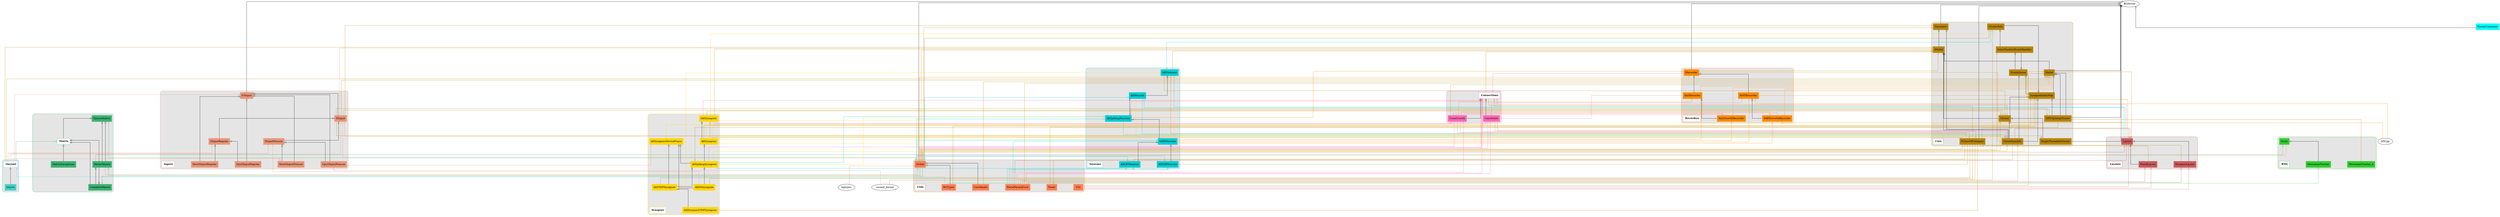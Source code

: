 //BrainGrid Overview
//Written in the Dot language (See Graphviz)

digraph {
	 graph[splines=ortho,compound=true]




	subgraph clusterUtils {
		style = rounded
		bgcolor = grey90
		color = coral
		node [shape = record, color = coral];

		BGTypes[label = BGTypes, style = filled];
		Coordinate[label = Coordinate, style = filled];
		Global[label = Global, style = filled];
		ParseParamError[label = ParseParamError, style = filled];
		Timer[label = Timer, style = filled];
		Util[label = Util, style = filled];
		Utils[label =< <B> Utils</B>>, style = bold, fillcolor = white, style = filled];


		//------LAYOUT FOR SUBGRAPH------


		rankdir = BT; // Rank Direction Bottom to Top
		nodesep = 1.3; // Node Separation
		ranksep = 1.3; // Rank Separation


		//INHERITANCE//



		//COMPOSITION//


		BGTypes -> Global [arrowhead=ediamond];
		Coordinate -> Global [arrowhead=ediamond];
	}//end subgraph Utils


	subgraph paramcontainer {
		style = rounded
		bgcolor = grey90
		color = cyan
		node [shape = record, color = cyan];

		ParamContainer[label = ParamContainer, style = filled];


		//------LAYOUT FOR SUBGRAPH------


		rankdir = BT; // Rank Direction Bottom to Top
		nodesep = 1.3; // Node Separation
		ranksep = 1.3; // Rank Separation


		//INHERITANCE//



		//COMPOSITION//

	}//end subgraph paramcontainer


	subgraph clusterCore {
		style = rounded
		bgcolor = grey90
		color = darkgoldenrod
		node [shape = record, color = darkgoldenrod];

		Cluster[label = Cluster, style = filled];
		ClusterInfo[label = ClusterInfo, style = filled];
		EventQueue[label = EventQueue, style = filled];
		FClassOfCategory[label = FClassOfCategory, style = filled];
		GPUSpikingCluster[label = GPUSpikingCluster, style = filled];
		IModel[label = IModel, style = filled];
		InterClustersEventHandler[label = InterClustersEventHandler, style = filled];
		Model[label = Model, style = filled];
		SimulationInfo[label = SimulationInfo, style = filled];
		Simulator[label = Simulator, style = filled];
		SingleThreadedCluster[label = SingleThreadedCluster, style = filled];
		SynapseIndexMap[label = SynapseIndexMap, style = filled];
		Core[label =< <B> Core</B>>, style = bold, fillcolor = white, style = filled];


		//------LAYOUT FOR SUBGRAPH------


		rankdir = BT; // Rank Direction Bottom to Top
		nodesep = 1.3; // Node Separation
		ranksep = 1.3; // Rank Separation


		//INHERITANCE//


		GPUSpikingCluster -> Model [arrowhead=empty];

		Model -> IModel [arrowhead=empty];

		SingleThreadedCluster -> Cluster [arrowhead=empty];


		//COMPOSITION//


		SimulationInfo -> Cluster [arrowhead=ediamond];

		InterClustersEventHandler -> ClusterInfo [arrowhead=ediamond];

		InterClustersEventHandler -> EventQueue [arrowhead=ediamond];
		SimulationInfo -> EventQueue [arrowhead=ediamond];
		SynapseIndexMap -> EventQueue [arrowhead=ediamond];

		Cluster -> IModel [arrowhead=ediamond];
		SimulationInfo -> IModel [arrowhead=ediamond];

		EventQueue -> InterClustersEventHandler [arrowhead=ediamond];

		GPUSpikingCluster -> Model [arrowhead=ediamond];
		SynapseIndexMap -> Model [arrowhead=ediamond];

		IModel -> Simulator [arrowhead=ediamond];
		SimulationInfo -> Simulator [arrowhead=ediamond];

		Cluster -> SynapseIndexMap [arrowhead=ediamond];
		ClusterInfo -> SynapseIndexMap [arrowhead=ediamond];
		GPUSpikingCluster -> SynapseIndexMap [arrowhead=ediamond];
		SimulationInfo -> SynapseIndexMap [arrowhead=ediamond];
	}//end subgraph Core


	subgraph clusterRecorders {
		style = rounded
		bgcolor = grey90
		color = darkorange
		node [shape = record, color = darkorange];

		Hdf5GrowthRecorder[label = Hdf5GrowthRecorder, style = filled];
		Hdf5Recorder[label = Hdf5Recorder, style = filled];
		IRecorder[label = IRecorder, style = filled];
		XmlGrowthRecorder[label = XmlGrowthRecorder, style = filled];
		XmlRecorder[label = XmlRecorder, style = filled];
		Recorders[label =< <B> Recorders</B>>, style = bold, fillcolor = white, style = filled];


		//------LAYOUT FOR SUBGRAPH------


		rankdir = BT; // Rank Direction Bottom to Top
		nodesep = 1.3; // Node Separation
		ranksep = 1.3; // Rank Separation


		//INHERITANCE//


		Hdf5GrowthRecorder -> Hdf5Recorder [arrowhead=empty];

		Hdf5Recorder -> IRecorder [arrowhead=empty];

		XmlGrowthRecorder -> XmlRecorder [arrowhead=empty];

		XmlRecorder -> IRecorder [arrowhead=empty];


		//COMPOSITION//

	}//end subgraph Recorders


	subgraph clusterInputs {
		style = rounded
		bgcolor = grey90
		color = darksalmon
		node [shape = record, color = darksalmon];

		FSInput[label = FSInput, style = filled];
		GpuSInputPoisson[label = GpuSInputPoisson, style = filled];
		GpuSInputRegular[label = GpuSInputRegular, style = filled];
		HostSInputPoisson[label = HostSInputPoisson, style = filled];
		HostSInputRegular[label = HostSInputRegular, style = filled];
		ISInput[label = ISInput, style = filled];
		SInputPoisson[label = SInputPoisson, style = filled];
		SInputRegular[label = SInputRegular, style = filled];
		Inputs[label =< <B> Inputs</B>>, style = bold, fillcolor = white, style = filled];


		//------LAYOUT FOR SUBGRAPH------


		rankdir = BT; // Rank Direction Bottom to Top
		nodesep = 1.3; // Node Separation
		ranksep = 1.3; // Rank Separation


		//INHERITANCE//


		GpuSInputPoisson -> SInputPoisson [arrowhead=empty];

		GpuSInputRegular -> SInputRegular [arrowhead=empty];

		HostSInputPoisson -> SInputPoisson [arrowhead=empty];

		HostSInputRegular -> SInputRegular [arrowhead=empty];

		SInputPoisson -> ISInput [arrowhead=empty];

		SInputRegular -> ISInput [arrowhead=empty];


		//COMPOSITION//


		GpuSInputPoisson -> FSInput [arrowhead=ediamond];
		GpuSInputRegular -> FSInput [arrowhead=ediamond];
		HostSInputPoisson -> FSInput [arrowhead=ediamond];
		HostSInputRegular -> FSInput [arrowhead=ediamond];
		ISInput -> FSInput [arrowhead=ediamond];
	}//end subgraph Inputs


	subgraph clusterNeurons {
		style = rounded
		bgcolor = grey90
		color = darkturquoise
		node [shape = record, color = darkturquoise];

		AllIFNeurons[label = AllIFNeurons, style = filled];
		AllIZHNeurons[label = AllIZHNeurons, style = filled];
		AllLIFNeurons[label = AllLIFNeurons, style = filled];
		AllNeurons[label = AllNeurons, style = filled];
		AllSpikingNeurons[label = AllSpikingNeurons, style = filled];
		IAllNeurons[label = IAllNeurons, style = filled];
		Neurons[label =< <B> Neurons</B>>, style = bold, fillcolor = white, style = filled];


		//------LAYOUT FOR SUBGRAPH------


		rankdir = BT; // Rank Direction Bottom to Top
		nodesep = 1.3; // Node Separation
		ranksep = 1.3; // Rank Separation


		//INHERITANCE//


		AllIFNeurons -> AllSpikingNeurons [arrowhead=empty];

		AllIZHNeurons -> AllIFNeurons [arrowhead=empty];

		AllLIFNeurons -> AllIFNeurons [arrowhead=empty];

		AllNeurons -> IAllNeurons [arrowhead=empty];

		AllSpikingNeurons -> AllNeurons [arrowhead=empty];


		//COMPOSITION//

	}//end subgraph Neurons


	subgraph clusterSynapses {
		style = rounded
		bgcolor = grey90
		color = gold
		node [shape = record, color = gold];

		AllDSSynapses[label = AllDSSynapses, style = filled];
		AllDynamicSTDPSynapses[label = AllDynamicSTDPSynapses, style = filled];
		AllSTDPSynapses[label = AllSTDPSynapses, style = filled];
		AllSpikingSynapses[label = AllSpikingSynapses, style = filled];
		AllSynapses[label = AllSynapses, style = filled];
		AllSynapsesDeviceFuncs[label = AllSynapsesDeviceFuncs, style = filled];
		IAllSynapses[label = IAllSynapses, style = filled];
		Synapses[label =< <B> Synapses</B>>, style = bold, fillcolor = white, style = filled];


		//------LAYOUT FOR SUBGRAPH------


		rankdir = BT; // Rank Direction Bottom to Top
		nodesep = 1.3; // Node Separation
		ranksep = 1.3; // Rank Separation


		//INHERITANCE//


		AllDSSynapses -> AllSpikingSynapses [arrowhead=empty];

		AllDynamicSTDPSynapses -> AllSTDPSynapses [arrowhead=empty];

		AllSTDPSynapses -> AllSpikingSynapses [arrowhead=empty];

		AllSpikingSynapses -> AllSynapses [arrowhead=empty];

		AllSynapses -> IAllSynapses [arrowhead=empty];


		//COMPOSITION//


		AllDSSynapses -> AllSynapsesDeviceFuncs [arrowhead=ediamond];
		AllSTDPSynapses -> AllSynapsesDeviceFuncs [arrowhead=ediamond];
		AllSpikingSynapses -> AllSynapsesDeviceFuncs [arrowhead=ediamond];
	}//end subgraph Synapses


	subgraph clusterConnections {
		style = rounded
		bgcolor = grey90
		color = hotpink
		node [shape = record, color = hotpink];

		ConnGrowth[label = ConnGrowth, style = filled];
		ConnStatic[label = ConnStatic, style = filled];
		Connections[label = Connections, style = filled];
		Connections[label =< <B> Connections</B>>, style = bold, fillcolor = white, style = filled];


		//------LAYOUT FOR SUBGRAPH------


		rankdir = BT; // Rank Direction Bottom to Top
		nodesep = 1.3; // Node Separation
		ranksep = 1.3; // Rank Separation


		//INHERITANCE//


		ConnGrowth -> Connections [arrowhead=empty];

		ConnStatic -> Connections [arrowhead=empty];


		//COMPOSITION//

	}//end subgraph Connections


	subgraph clusterLayouts {
		style = rounded
		bgcolor = grey90
		color = indianred
		node [shape = record, color = indianred];

		DynamicLayout[label = DynamicLayout, style = filled];
		FixedLayout[label = FixedLayout, style = filled];
		Layout[label = Layout, style = filled];
		Layouts[label =< <B> Layouts</B>>, style = bold, fillcolor = white, style = filled];


		//------LAYOUT FOR SUBGRAPH------


		rankdir = BT; // Rank Direction Bottom to Top
		nodesep = 1.3; // Node Separation
		ranksep = 1.3; // Rank Separation


		//INHERITANCE//


		DynamicLayout -> Layout [arrowhead=empty];

		FixedLayout -> Layout [arrowhead=empty];


		//COMPOSITION//

	}//end subgraph Layouts


	subgraph clusterRNG {
		style = rounded
		bgcolor = grey90
		color = limegreen
		node [shape = record, color = limegreen];

		MersenneTwister[label = MersenneTwister, style = filled];
		MersenneTwister_d[label = MersenneTwister_d, style = filled];
		Norm[label = Norm, style = filled];
		RNG[label =< <B> RNG</B>>, style = bold, fillcolor = white, style = filled];


		//------LAYOUT FOR SUBGRAPH------


		rankdir = BT; // Rank Direction Bottom to Top
		nodesep = 1.3; // Node Separation
		ranksep = 1.3; // Rank Separation


		//INHERITANCE//



		//COMPOSITION//


		MersenneTwister -> Norm [arrowhead=ediamond];
	}//end subgraph RNG


	subgraph clusterMatrix {
		style = rounded
		bgcolor = grey90
		color = mediumseagreen
		node [shape = record, color = mediumseagreen];

		CompleteMatrix[label = CompleteMatrix, style = filled];
		Matrix[label = Matrix, style = filled];
		MatrixExceptions[label = MatrixExceptions, style = filled];
		SparseMatrix[label = SparseMatrix, style = filled];
		VectorMatrix[label = VectorMatrix, style = filled];
		Matrix[label =< <B> Matrix</B>>, style = bold, fillcolor = white, style = filled];


		//------LAYOUT FOR SUBGRAPH------


		rankdir = BT; // Rank Direction Bottom to Top
		nodesep = 1.3; // Node Separation
		ranksep = 1.3; // Rank Separation


		//INHERITANCE//


		CompleteMatrix -> Matrix [arrowhead=empty];
		CompleteMatrix -> VectorMatrix [arrowhead=empty];

		VectorMatrix -> CompleteMatrix [arrowhead=empty];
		VectorMatrix -> Matrix [arrowhead=empty];
		VectorMatrix -> SparseMatrix [arrowhead=empty];


		//COMPOSITION//


		MatrixExceptions -> Matrix [arrowhead=ediamond];

		Matrix -> SparseMatrix [arrowhead=ediamond];
		VectorMatrix -> SparseMatrix [arrowhead=ediamond];
	}//end subgraph Matrix


	subgraph clustertinyxml {
		style = rounded
		bgcolor = grey90
		color = mediumturquoise
		node [shape = record, color = mediumturquoise];

		tinystr[label = tinystr, style = filled];
		tinyxml[label = tinyxml, style = filled];
		tinyxml[label =< <B> tinyxml</B>>, style = bold, fillcolor = white, style = filled];


		//------LAYOUT FOR SUBGRAPH------


		rankdir = BT; // Rank Direction Bottom to Top
		nodesep = 1.3; // Node Separation
		ranksep = 1.3; // Rank Separation


		//INHERITANCE//



		//COMPOSITION//


		tinystr -> tinyxml [arrowhead=ediamond];
	}//end subgraph tinyxml
//-------LAYOUT OF RELATIONSHIPS BETWEEN SUBGRAPHS------//
rankdir = BT; // Rank Direction Top to Bottom
nodesep = 1.3; // Node Separation
ranksep = 1.3; // Rank Separation


edge [color=darkgoldenrod];
SimulationInfo -> Timer [arrowhead=empty];

edge [color=mediumseagreen];
VectorMatrix -> Norm [arrowhead=empty];

edge [color=darkturquoise];
AllSpikingNeurons -> SimulationInfo [arrowhead=empty];

edge [color=gold];
AllSpikingSynapses -> EventQueue [arrowhead=empty];

edge [color=darkgoldenrod];
GPUSpikingCluster -> AllSpikingNeurons [arrowhead=empty];
GPUSpikingCluster -> AllSpikingSynapses [arrowhead=empty];
Model -> Layout [arrowhead=empty];

edge [color=hotpink];
ConnGrowth -> SimulationInfo [arrowhead=empty];

edge [color=darkorange];
Hdf5Recorder -> Model [arrowhead=empty];
XmlRecorder -> Model [arrowhead=empty];

edge [color=gold];
AllSynapses -> AllNeurons [arrowhead=empty];
AllSynapses -> SynapseIndexMap [arrowhead=empty];
AllSynapses -> SimulationInfo [arrowhead=empty];

edge [color=darkturquoise];
AllNeurons -> SimulationInfo [arrowhead=empty];

edge [color=hotpink];
ConnStatic -> SimulationInfo [arrowhead=empty];

edge [color=gold];
AllSTDPSynapses -> IAllNeurons [arrowhead=empty];

edge [color=darkgoldenrod];
FClassOfCategory -> IAllNeurons [arrowhead=empty];
FClassOfCategory -> IAllSynapses [arrowhead=empty];
FClassOfCategory -> Connections [arrowhead=empty];
FClassOfCategory -> Layout [arrowhead=empty];

edge [color=black];
Global -> BGDriver [arrowhead=ediamond];
ParamContainer -> BGDriver [arrowhead=ediamond];
Model -> BGDriver [arrowhead=ediamond];
FClassOfCategory -> BGDriver [arrowhead=ediamond];
IRecorder -> BGDriver [arrowhead=ediamond];
FSInput -> BGDriver [arrowhead=ediamond];
Simulator -> BGDriver [arrowhead=ediamond];
GPUSpikingCluster -> BGDriver [arrowhead=ediamond];
SingleThreadedCluster -> BGDriver [arrowhead=ediamond];

edge [color=darkgoldenrod];
ISInput -> SingleThreadedCluster [arrowhead=ediamond];
ISInput -> Cluster [arrowhead=ediamond];
Global -> Cluster [arrowhead=ediamond];
IAllNeurons -> Cluster [arrowhead=ediamond];
IAllSynapses -> Cluster [arrowhead=ediamond];
Connections -> Cluster [arrowhead=ediamond];
Layout -> Cluster [arrowhead=ediamond];

edge [color=indianred];
ParseParamError -> Layout [arrowhead=ediamond];
Util -> Layout [arrowhead=ediamond];
Global -> Layout [arrowhead=ediamond];
SimulationInfo -> Layout [arrowhead=ediamond];

edge [color=darkgoldenrod];
ParseParamError -> SimulationInfo [arrowhead=ediamond];
Global -> SimulationInfo [arrowhead=ediamond];

edge [color=coral];
bgtypes -> Global [arrowhead=ediamond];
Norm -> Global [arrowhead=ediamond];
VectorMatrix -> Global [arrowhead=ediamond];

edge [color=mediumseagreen];
Global -> VectorMatrix [arrowhead=ediamond];

edge [color=limegreen];
BGTypes -> MersenneTwister [arrowhead=ediamond];

edge [color=mediumseagreen];
Global -> SparseMatrix [arrowhead=ediamond];
tinyxml -> Matrix [arrowhead=ediamond];

edge [color=mediumturquoise];
BGTypes -> tinyxml [arrowhead=ediamond];

edge [color=mediumseagreen];
Global -> CompleteMatrix [arrowhead=ediamond];

edge [color=hotpink];
ParseParamError -> Connections [arrowhead=ediamond];
IAllSynapses -> Connections [arrowhead=ediamond];
Global -> Connections [arrowhead=ediamond];
SimulationInfo -> Connections [arrowhead=ediamond];
AllSpikingNeurons -> Connections [arrowhead=ediamond];
AllSpikingSynapses -> Connections [arrowhead=ediamond];
Layout -> Connections [arrowhead=ediamond];
IRecorder -> Connections [arrowhead=ediamond];

edge [color=darkorange];
Global -> IRecorder [arrowhead=ediamond];
SimulationInfo -> IRecorder [arrowhead=ediamond];
AllSpikingNeurons -> IRecorder [arrowhead=ediamond];

edge [color=darkturquoise];
AllSpikingSynapses -> AllSpikingNeurons [arrowhead=ediamond];
Global -> AllSpikingNeurons [arrowhead=ediamond];

edge [color=gold];
AllSpikingNeurons -> AllSpikingSynapses [arrowhead=ediamond];

edge [color=darkgoldenrod];
Global -> InterClustersEventHandler [arrowhead=ediamond];
AllSynapses -> SynapseIndexMap [arrowhead=ediamond];
Timer -> SynapseIndexMap [arrowhead=ediamond];
BGTypes -> SynapseIndexMap [arrowhead=ediamond];
Global -> ClusterInfo [arrowhead=ediamond];
curand_kernel -> ClusterInfo [arrowhead=ediamond];
ISInput -> GPUSpikingCluster [arrowhead=ediamond];
MersenneTwister_d -> GPUSpikingCluster [arrowhead=ediamond];
tinyxml -> Model [arrowhead=ediamond];
ParseParamError -> Model [arrowhead=ediamond];
Util -> Model [arrowhead=ediamond];
ConnGrowth -> Model [arrowhead=ediamond];
ISInput -> Model [arrowhead=ediamond];
Coordinate -> Model [arrowhead=ediamond];
tinyxml -> IModel [arrowhead=ediamond];
Global -> IModel [arrowhead=ediamond];
IAllNeurons -> IModel [arrowhead=ediamond];
IAllSynapses -> IModel [arrowhead=ediamond];
IRecorder -> IModel [arrowhead=ediamond];
Connections -> IModel [arrowhead=ediamond];
Layout -> IModel [arrowhead=ediamond];

edge [color=gold];
Global -> IAllSynapses [arrowhead=ediamond];
SimulationInfo -> IAllSynapses [arrowhead=ediamond];
ClusterInfo -> IAllSynapses [arrowhead=ediamond];

edge [color=darkturquoise];
Layout -> IAllNeurons [arrowhead=ediamond];
ClusterInfo -> IAllNeurons [arrowhead=ediamond];

edge [color=darksalmon];
Global -> ISInput [arrowhead=ediamond];
SimulationInfo -> ISInput [arrowhead=ediamond];
IModel -> ISInput [arrowhead=ediamond];
tinyxml -> ISInput [arrowhead=ediamond];

edge [color=hotpink];
ParseParamError -> ConnGrowth [arrowhead=ediamond];
IAllSynapses -> ConnGrowth [arrowhead=ediamond];
XmlGrowthRecorder -> ConnGrowth [arrowhead=ediamond];
Hdf5GrowthRecorder -> ConnGrowth [arrowhead=ediamond];
Global -> ConnGrowth [arrowhead=ediamond];

edge [color=darkorange];
AllIFNeurons -> Hdf5GrowthRecorder [arrowhead=ediamond];
ConnGrowth -> Hdf5GrowthRecorder [arrowhead=ediamond];
Model -> Hdf5GrowthRecorder [arrowhead=ediamond];
H5Cpp -> Hdf5GrowthRecorder [arrowhead=ediamond];
AllIFNeurons -> Hdf5Recorder [arrowhead=ediamond];
H5Cpp -> Hdf5Recorder [arrowhead=ediamond];

edge [color=darkturquoise];
ParseParamError -> AllIFNeurons [arrowhead=ediamond];
Global -> AllIFNeurons [arrowhead=ediamond];

edge [color=darkorange];
AllIFNeurons -> XmlGrowthRecorder [arrowhead=ediamond];
ConnGrowth -> XmlGrowthRecorder [arrowhead=ediamond];
Model -> XmlGrowthRecorder [arrowhead=ediamond];
AllIFNeurons -> XmlRecorder [arrowhead=ediamond];
ConnGrowth -> XmlRecorder [arrowhead=ediamond];

edge [color=gold];
Global -> AllSynapses [arrowhead=ediamond];

edge [color=darkturquoise];
Global -> AllNeurons [arrowhead=ediamond];
Layout -> AllNeurons [arrowhead=ediamond];

edge [color=darkgoldenrod];
Global -> Simulator [arrowhead=ediamond];
ISInput -> Simulator [arrowhead=ediamond];

edge [color=darksalmon];
tinyxml -> FSInput [arrowhead=ediamond];
AllSynapsesDeviceFuncs -> GpuSInputPoisson [arrowhead=ediamond];
curand_kernel -> GpuSInputPoisson [arrowhead=ediamond];

edge [color=gold];
ConnStatic -> AllSynapsesDeviceFuncs [arrowhead=ediamond];

edge [color=hotpink];
ParseParamError -> ConnStatic [arrowhead=ediamond];
IAllSynapses -> ConnStatic [arrowhead=ediamond];
XmlRecorder -> ConnStatic [arrowhead=ediamond];
Hdf5Recorder -> ConnStatic [arrowhead=ediamond];
Global -> ConnStatic [arrowhead=ediamond];

edge [color=darksalmon];
tinyxml -> SInputPoisson [arrowhead=ediamond];
AllDSSynapses -> SInputPoisson [arrowhead=ediamond];
tinyxml -> SInputRegular [arrowhead=ediamond];
tinyxml -> HostSInputPoisson [arrowhead=ediamond];

edge [color=darkgoldenrod];
AllLIFNeurons -> FClassOfCategory [arrowhead=ediamond];
AllIZHNeurons -> FClassOfCategory [arrowhead=ediamond];
AllDSSynapses -> FClassOfCategory [arrowhead=ediamond];
AllSTDPSynapses -> FClassOfCategory [arrowhead=ediamond];
AllDynamicSTDPSynapses -> FClassOfCategory [arrowhead=ediamond];
ConnGrowth -> FClassOfCategory [arrowhead=ediamond];
ConnStatic -> FClassOfCategory [arrowhead=ediamond];
FixedLayout -> FClassOfCategory [arrowhead=ediamond];
DynamicLayout -> FClassOfCategory [arrowhead=ediamond];
ParseParamError -> FClassOfCategory [arrowhead=ediamond];
Global -> FClassOfCategory [arrowhead=ediamond];

edge [color=indianred];
ParseParamError -> DynamicLayout [arrowhead=ediamond];
Util -> DynamicLayout [arrowhead=ediamond];
ParseParamError -> FixedLayout [arrowhead=ediamond];
Util -> FixedLayout [arrowhead=ediamond];

edge [color=darkturquoise];
ParseParamError -> AllIZHNeurons [arrowhead=ediamond];
Global -> AllIZHNeurons [arrowhead=ediamond];
ParseParamError -> AllLIFNeurons [arrowhead=ediamond];
Global -> AllLIFNeurons [arrowhead=ediamond];
AllSpikingSynapses -> AllLIFNeurons [arrowhead=ediamond];
}//End digraph declaration
